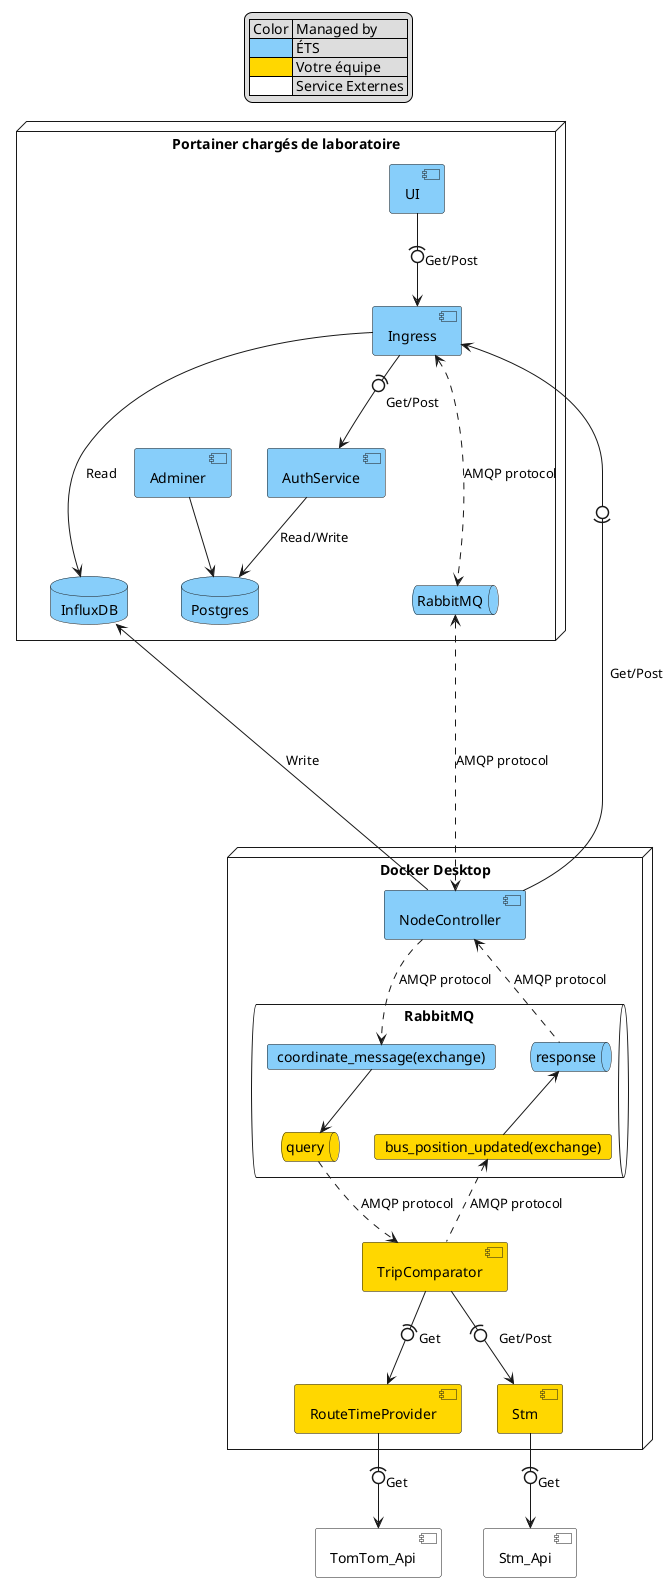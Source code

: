 @startuml

node "Portainer chargés de laboratoire" {
    component UI as ui #LightSkyBlue
    component Ingress as ingress #LightSkyBlue
    component AuthService as auth #LightSkyBlue
    Database InfluxDB as influx #LightSkyBlue
    Database Postgres as sql #LightSkyBlue
    component Adminer as admin #LightSkyBlue
    queue RabbitMQ as portainerMq #LightSkyBlue
}

node "Docker Desktop"{
    component NodeController as nodeC #LightSkyBlue 
    component TripComparator as tc #Gold
    component RouteTimeProvider as rtp #Gold
    component Stm #Gold
    queue RabbitMQ as mq {
        card "coordinate_message(exchange)" as queryEx #LightSkyBlue 
        card "bus_position_updated(exchange)" as resEx #Gold
        queue query as qq #Gold
        queue response as rq #LightSkyBlue 
        queryEx --> qq
        rq <-- resEx
    }
}

ui -(0-> ingress : Get/Post
ingress -(0-> auth : Get/Post
admin --> sql
ingress --->  influx : Read
ingress <...> portainerMq : AMQP protocol
portainerMq <..> nodeC : AMQP protocol
ingress <---0)--- nodeC : Get/Post
influx <--- nodeC : Write
auth -->  sql : Read/Write
nodeC ..> queryEx : AMQP protocol
nodeC <.. rq : AMQP protocol
qq ..> tc : AMQP protocol
resEx <.. tc : AMQP protocol
tc -(0-> rtp : Get
tc -(0-> Stm : Get/Post

component Stm_Api #White
component TomTom_Api #White

Stm -(0-> Stm_Api : Get
rtp -(0-> TomTom_Api : Get

legend top
    | Color | Managed by |
    |<#LightSkyBlue>| ÉTS |
    |<#Gold>| Votre équipe |
    |<#White>| Service Externes |
endlegend

@enduml